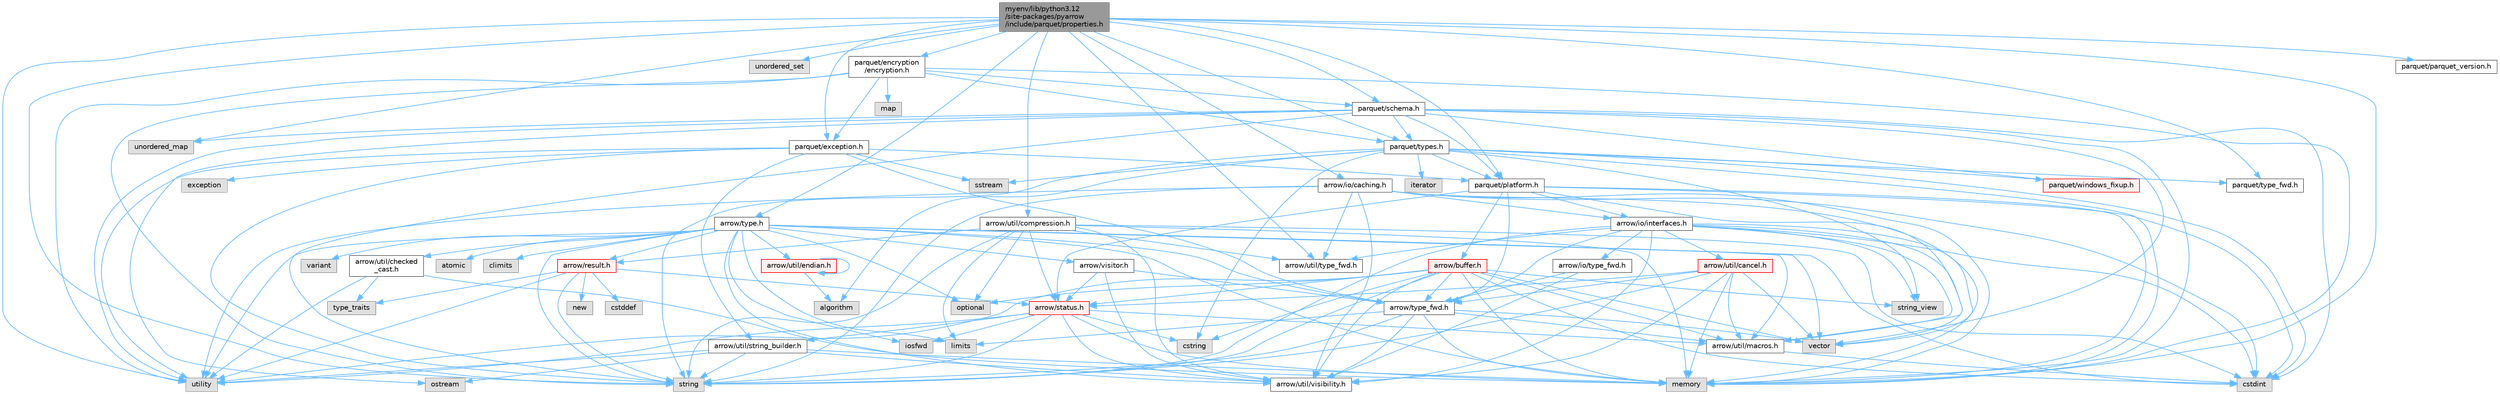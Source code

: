 digraph "myenv/lib/python3.12/site-packages/pyarrow/include/parquet/properties.h"
{
 // LATEX_PDF_SIZE
  bgcolor="transparent";
  edge [fontname=Helvetica,fontsize=10,labelfontname=Helvetica,labelfontsize=10];
  node [fontname=Helvetica,fontsize=10,shape=box,height=0.2,width=0.4];
  Node1 [id="Node000001",label="myenv/lib/python3.12\l/site-packages/pyarrow\l/include/parquet/properties.h",height=0.2,width=0.4,color="gray40", fillcolor="grey60", style="filled", fontcolor="black",tooltip=" "];
  Node1 -> Node2 [id="edge1_Node000001_Node000002",color="steelblue1",style="solid",tooltip=" "];
  Node2 [id="Node000002",label="memory",height=0.2,width=0.4,color="grey60", fillcolor="#E0E0E0", style="filled",tooltip=" "];
  Node1 -> Node3 [id="edge2_Node000001_Node000003",color="steelblue1",style="solid",tooltip=" "];
  Node3 [id="Node000003",label="string",height=0.2,width=0.4,color="grey60", fillcolor="#E0E0E0", style="filled",tooltip=" "];
  Node1 -> Node4 [id="edge3_Node000001_Node000004",color="steelblue1",style="solid",tooltip=" "];
  Node4 [id="Node000004",label="unordered_map",height=0.2,width=0.4,color="grey60", fillcolor="#E0E0E0", style="filled",tooltip=" "];
  Node1 -> Node5 [id="edge4_Node000001_Node000005",color="steelblue1",style="solid",tooltip=" "];
  Node5 [id="Node000005",label="unordered_set",height=0.2,width=0.4,color="grey60", fillcolor="#E0E0E0", style="filled",tooltip=" "];
  Node1 -> Node6 [id="edge5_Node000001_Node000006",color="steelblue1",style="solid",tooltip=" "];
  Node6 [id="Node000006",label="utility",height=0.2,width=0.4,color="grey60", fillcolor="#E0E0E0", style="filled",tooltip=" "];
  Node1 -> Node7 [id="edge6_Node000001_Node000007",color="steelblue1",style="solid",tooltip=" "];
  Node7 [id="Node000007",label="arrow/io/caching.h",height=0.2,width=0.4,color="grey40", fillcolor="white", style="filled",URL="$caching_8h.html",tooltip=" "];
  Node7 -> Node8 [id="edge7_Node000007_Node000008",color="steelblue1",style="solid",tooltip=" "];
  Node8 [id="Node000008",label="cstdint",height=0.2,width=0.4,color="grey60", fillcolor="#E0E0E0", style="filled",tooltip=" "];
  Node7 -> Node2 [id="edge8_Node000007_Node000002",color="steelblue1",style="solid",tooltip=" "];
  Node7 -> Node3 [id="edge9_Node000007_Node000003",color="steelblue1",style="solid",tooltip=" "];
  Node7 -> Node6 [id="edge10_Node000007_Node000006",color="steelblue1",style="solid",tooltip=" "];
  Node7 -> Node9 [id="edge11_Node000007_Node000009",color="steelblue1",style="solid",tooltip=" "];
  Node9 [id="Node000009",label="vector",height=0.2,width=0.4,color="grey60", fillcolor="#E0E0E0", style="filled",tooltip=" "];
  Node7 -> Node10 [id="edge12_Node000007_Node000010",color="steelblue1",style="solid",tooltip=" "];
  Node10 [id="Node000010",label="arrow/io/interfaces.h",height=0.2,width=0.4,color="grey40", fillcolor="white", style="filled",URL="$interfaces_8h.html",tooltip=" "];
  Node10 -> Node8 [id="edge13_Node000010_Node000008",color="steelblue1",style="solid",tooltip=" "];
  Node10 -> Node2 [id="edge14_Node000010_Node000002",color="steelblue1",style="solid",tooltip=" "];
  Node10 -> Node3 [id="edge15_Node000010_Node000003",color="steelblue1",style="solid",tooltip=" "];
  Node10 -> Node11 [id="edge16_Node000010_Node000011",color="steelblue1",style="solid",tooltip=" "];
  Node11 [id="Node000011",label="string_view",height=0.2,width=0.4,color="grey60", fillcolor="#E0E0E0", style="filled",tooltip=" "];
  Node10 -> Node9 [id="edge17_Node000010_Node000009",color="steelblue1",style="solid",tooltip=" "];
  Node10 -> Node12 [id="edge18_Node000010_Node000012",color="steelblue1",style="solid",tooltip=" "];
  Node12 [id="Node000012",label="arrow/io/type_fwd.h",height=0.2,width=0.4,color="grey40", fillcolor="white", style="filled",URL="$arrow_2io_2type__fwd_8h.html",tooltip=" "];
  Node12 -> Node13 [id="edge19_Node000012_Node000013",color="steelblue1",style="solid",tooltip=" "];
  Node13 [id="Node000013",label="arrow/type_fwd.h",height=0.2,width=0.4,color="grey40", fillcolor="white", style="filled",URL="$arrow_2type__fwd_8h.html",tooltip=" "];
  Node13 -> Node14 [id="edge20_Node000013_Node000014",color="steelblue1",style="solid",tooltip=" "];
  Node14 [id="Node000014",label="limits",height=0.2,width=0.4,color="grey60", fillcolor="#E0E0E0", style="filled",tooltip=" "];
  Node13 -> Node2 [id="edge21_Node000013_Node000002",color="steelblue1",style="solid",tooltip=" "];
  Node13 -> Node3 [id="edge22_Node000013_Node000003",color="steelblue1",style="solid",tooltip=" "];
  Node13 -> Node9 [id="edge23_Node000013_Node000009",color="steelblue1",style="solid",tooltip=" "];
  Node13 -> Node15 [id="edge24_Node000013_Node000015",color="steelblue1",style="solid",tooltip=" "];
  Node15 [id="Node000015",label="arrow/util/macros.h",height=0.2,width=0.4,color="grey40", fillcolor="white", style="filled",URL="$macros_8h.html",tooltip=" "];
  Node15 -> Node8 [id="edge25_Node000015_Node000008",color="steelblue1",style="solid",tooltip=" "];
  Node13 -> Node16 [id="edge26_Node000013_Node000016",color="steelblue1",style="solid",tooltip=" "];
  Node16 [id="Node000016",label="arrow/util/visibility.h",height=0.2,width=0.4,color="grey40", fillcolor="white", style="filled",URL="$include_2arrow_2util_2visibility_8h.html",tooltip=" "];
  Node12 -> Node16 [id="edge27_Node000012_Node000016",color="steelblue1",style="solid",tooltip=" "];
  Node10 -> Node13 [id="edge28_Node000010_Node000013",color="steelblue1",style="solid",tooltip=" "];
  Node10 -> Node17 [id="edge29_Node000010_Node000017",color="steelblue1",style="solid",tooltip=" "];
  Node17 [id="Node000017",label="arrow/util/cancel.h",height=0.2,width=0.4,color="red", fillcolor="#FFF0F0", style="filled",URL="$cancel_8h.html",tooltip=" "];
  Node17 -> Node2 [id="edge30_Node000017_Node000002",color="steelblue1",style="solid",tooltip=" "];
  Node17 -> Node3 [id="edge31_Node000017_Node000003",color="steelblue1",style="solid",tooltip=" "];
  Node17 -> Node9 [id="edge32_Node000017_Node000009",color="steelblue1",style="solid",tooltip=" "];
  Node17 -> Node19 [id="edge33_Node000017_Node000019",color="steelblue1",style="solid",tooltip=" "];
  Node19 [id="Node000019",label="arrow/status.h",height=0.2,width=0.4,color="red", fillcolor="#FFF0F0", style="filled",URL="$status_8h.html",tooltip=" "];
  Node19 -> Node20 [id="edge34_Node000019_Node000020",color="steelblue1",style="solid",tooltip=" "];
  Node20 [id="Node000020",label="cstring",height=0.2,width=0.4,color="grey60", fillcolor="#E0E0E0", style="filled",tooltip=" "];
  Node19 -> Node21 [id="edge35_Node000019_Node000021",color="steelblue1",style="solid",tooltip=" "];
  Node21 [id="Node000021",label="iosfwd",height=0.2,width=0.4,color="grey60", fillcolor="#E0E0E0", style="filled",tooltip=" "];
  Node19 -> Node2 [id="edge36_Node000019_Node000002",color="steelblue1",style="solid",tooltip=" "];
  Node19 -> Node3 [id="edge37_Node000019_Node000003",color="steelblue1",style="solid",tooltip=" "];
  Node19 -> Node6 [id="edge38_Node000019_Node000006",color="steelblue1",style="solid",tooltip=" "];
  Node19 -> Node15 [id="edge39_Node000019_Node000015",color="steelblue1",style="solid",tooltip=" "];
  Node19 -> Node24 [id="edge40_Node000019_Node000024",color="steelblue1",style="solid",tooltip=" "];
  Node24 [id="Node000024",label="arrow/util/string_builder.h",height=0.2,width=0.4,color="grey40", fillcolor="white", style="filled",URL="$string__builder_8h.html",tooltip=" "];
  Node24 -> Node2 [id="edge41_Node000024_Node000002",color="steelblue1",style="solid",tooltip=" "];
  Node24 -> Node25 [id="edge42_Node000024_Node000025",color="steelblue1",style="solid",tooltip=" "];
  Node25 [id="Node000025",label="ostream",height=0.2,width=0.4,color="grey60", fillcolor="#E0E0E0", style="filled",tooltip=" "];
  Node24 -> Node3 [id="edge43_Node000024_Node000003",color="steelblue1",style="solid",tooltip=" "];
  Node24 -> Node6 [id="edge44_Node000024_Node000006",color="steelblue1",style="solid",tooltip=" "];
  Node24 -> Node16 [id="edge45_Node000024_Node000016",color="steelblue1",style="solid",tooltip=" "];
  Node19 -> Node16 [id="edge46_Node000019_Node000016",color="steelblue1",style="solid",tooltip=" "];
  Node17 -> Node13 [id="edge47_Node000017_Node000013",color="steelblue1",style="solid",tooltip=" "];
  Node17 -> Node15 [id="edge48_Node000017_Node000015",color="steelblue1",style="solid",tooltip=" "];
  Node17 -> Node16 [id="edge49_Node000017_Node000016",color="steelblue1",style="solid",tooltip=" "];
  Node10 -> Node15 [id="edge50_Node000010_Node000015",color="steelblue1",style="solid",tooltip=" "];
  Node10 -> Node26 [id="edge51_Node000010_Node000026",color="steelblue1",style="solid",tooltip=" "];
  Node26 [id="Node000026",label="arrow/util/type_fwd.h",height=0.2,width=0.4,color="grey40", fillcolor="white", style="filled",URL="$arrow_2util_2type__fwd_8h.html",tooltip=" "];
  Node10 -> Node16 [id="edge52_Node000010_Node000016",color="steelblue1",style="solid",tooltip=" "];
  Node7 -> Node26 [id="edge53_Node000007_Node000026",color="steelblue1",style="solid",tooltip=" "];
  Node7 -> Node16 [id="edge54_Node000007_Node000016",color="steelblue1",style="solid",tooltip=" "];
  Node1 -> Node27 [id="edge55_Node000001_Node000027",color="steelblue1",style="solid",tooltip=" "];
  Node27 [id="Node000027",label="arrow/type.h",height=0.2,width=0.4,color="grey40", fillcolor="white", style="filled",URL="$type_8h.html",tooltip=" "];
  Node27 -> Node28 [id="edge56_Node000027_Node000028",color="steelblue1",style="solid",tooltip=" "];
  Node28 [id="Node000028",label="atomic",height=0.2,width=0.4,color="grey60", fillcolor="#E0E0E0", style="filled",tooltip=" "];
  Node27 -> Node29 [id="edge57_Node000027_Node000029",color="steelblue1",style="solid",tooltip=" "];
  Node29 [id="Node000029",label="climits",height=0.2,width=0.4,color="grey60", fillcolor="#E0E0E0", style="filled",tooltip=" "];
  Node27 -> Node8 [id="edge58_Node000027_Node000008",color="steelblue1",style="solid",tooltip=" "];
  Node27 -> Node21 [id="edge59_Node000027_Node000021",color="steelblue1",style="solid",tooltip=" "];
  Node27 -> Node14 [id="edge60_Node000027_Node000014",color="steelblue1",style="solid",tooltip=" "];
  Node27 -> Node2 [id="edge61_Node000027_Node000002",color="steelblue1",style="solid",tooltip=" "];
  Node27 -> Node30 [id="edge62_Node000027_Node000030",color="steelblue1",style="solid",tooltip=" "];
  Node30 [id="Node000030",label="optional",height=0.2,width=0.4,color="grey60", fillcolor="#E0E0E0", style="filled",tooltip=" "];
  Node27 -> Node3 [id="edge63_Node000027_Node000003",color="steelblue1",style="solid",tooltip=" "];
  Node27 -> Node6 [id="edge64_Node000027_Node000006",color="steelblue1",style="solid",tooltip=" "];
  Node27 -> Node31 [id="edge65_Node000027_Node000031",color="steelblue1",style="solid",tooltip=" "];
  Node31 [id="Node000031",label="variant",height=0.2,width=0.4,color="grey60", fillcolor="#E0E0E0", style="filled",tooltip=" "];
  Node27 -> Node9 [id="edge66_Node000027_Node000009",color="steelblue1",style="solid",tooltip=" "];
  Node27 -> Node32 [id="edge67_Node000027_Node000032",color="steelblue1",style="solid",tooltip=" "];
  Node32 [id="Node000032",label="arrow/result.h",height=0.2,width=0.4,color="red", fillcolor="#FFF0F0", style="filled",URL="$result_8h.html",tooltip=" "];
  Node32 -> Node33 [id="edge68_Node000032_Node000033",color="steelblue1",style="solid",tooltip=" "];
  Node33 [id="Node000033",label="cstddef",height=0.2,width=0.4,color="grey60", fillcolor="#E0E0E0", style="filled",tooltip=" "];
  Node32 -> Node34 [id="edge69_Node000032_Node000034",color="steelblue1",style="solid",tooltip=" "];
  Node34 [id="Node000034",label="new",height=0.2,width=0.4,color="grey60", fillcolor="#E0E0E0", style="filled",tooltip=" "];
  Node32 -> Node3 [id="edge70_Node000032_Node000003",color="steelblue1",style="solid",tooltip=" "];
  Node32 -> Node23 [id="edge71_Node000032_Node000023",color="steelblue1",style="solid",tooltip=" "];
  Node23 [id="Node000023",label="type_traits",height=0.2,width=0.4,color="grey60", fillcolor="#E0E0E0", style="filled",tooltip=" "];
  Node32 -> Node6 [id="edge72_Node000032_Node000006",color="steelblue1",style="solid",tooltip=" "];
  Node32 -> Node19 [id="edge73_Node000032_Node000019",color="steelblue1",style="solid",tooltip=" "];
  Node27 -> Node13 [id="edge74_Node000027_Node000013",color="steelblue1",style="solid",tooltip=" "];
  Node27 -> Node37 [id="edge75_Node000027_Node000037",color="steelblue1",style="solid",tooltip=" "];
  Node37 [id="Node000037",label="arrow/util/checked\l_cast.h",height=0.2,width=0.4,color="grey40", fillcolor="white", style="filled",URL="$checked__cast_8h.html",tooltip=" "];
  Node37 -> Node2 [id="edge76_Node000037_Node000002",color="steelblue1",style="solid",tooltip=" "];
  Node37 -> Node23 [id="edge77_Node000037_Node000023",color="steelblue1",style="solid",tooltip=" "];
  Node37 -> Node6 [id="edge78_Node000037_Node000006",color="steelblue1",style="solid",tooltip=" "];
  Node27 -> Node38 [id="edge79_Node000027_Node000038",color="steelblue1",style="solid",tooltip=" "];
  Node38 [id="Node000038",label="arrow/util/endian.h",height=0.2,width=0.4,color="red", fillcolor="#FFF0F0", style="filled",URL="$endian_8h.html",tooltip=" "];
  Node38 -> Node38 [id="edge80_Node000038_Node000038",color="steelblue1",style="solid",tooltip=" "];
  Node38 -> Node39 [id="edge81_Node000038_Node000039",color="steelblue1",style="solid",tooltip=" "];
  Node39 [id="Node000039",label="algorithm",height=0.2,width=0.4,color="grey60", fillcolor="#E0E0E0", style="filled",tooltip=" "];
  Node27 -> Node15 [id="edge82_Node000027_Node000015",color="steelblue1",style="solid",tooltip=" "];
  Node27 -> Node16 [id="edge83_Node000027_Node000016",color="steelblue1",style="solid",tooltip=" "];
  Node27 -> Node43 [id="edge84_Node000027_Node000043",color="steelblue1",style="solid",tooltip=" "];
  Node43 [id="Node000043",label="arrow/visitor.h",height=0.2,width=0.4,color="grey40", fillcolor="white", style="filled",URL="$visitor_8h.html",tooltip=" "];
  Node43 -> Node19 [id="edge85_Node000043_Node000019",color="steelblue1",style="solid",tooltip=" "];
  Node43 -> Node13 [id="edge86_Node000043_Node000013",color="steelblue1",style="solid",tooltip=" "];
  Node43 -> Node16 [id="edge87_Node000043_Node000016",color="steelblue1",style="solid",tooltip=" "];
  Node1 -> Node44 [id="edge88_Node000001_Node000044",color="steelblue1",style="solid",tooltip=" "];
  Node44 [id="Node000044",label="arrow/util/compression.h",height=0.2,width=0.4,color="grey40", fillcolor="white", style="filled",URL="$compression_8h.html",tooltip=" "];
  Node44 -> Node8 [id="edge89_Node000044_Node000008",color="steelblue1",style="solid",tooltip=" "];
  Node44 -> Node14 [id="edge90_Node000044_Node000014",color="steelblue1",style="solid",tooltip=" "];
  Node44 -> Node2 [id="edge91_Node000044_Node000002",color="steelblue1",style="solid",tooltip=" "];
  Node44 -> Node30 [id="edge92_Node000044_Node000030",color="steelblue1",style="solid",tooltip=" "];
  Node44 -> Node3 [id="edge93_Node000044_Node000003",color="steelblue1",style="solid",tooltip=" "];
  Node44 -> Node32 [id="edge94_Node000044_Node000032",color="steelblue1",style="solid",tooltip=" "];
  Node44 -> Node19 [id="edge95_Node000044_Node000019",color="steelblue1",style="solid",tooltip=" "];
  Node44 -> Node26 [id="edge96_Node000044_Node000026",color="steelblue1",style="solid",tooltip=" "];
  Node44 -> Node16 [id="edge97_Node000044_Node000016",color="steelblue1",style="solid",tooltip=" "];
  Node1 -> Node26 [id="edge98_Node000001_Node000026",color="steelblue1",style="solid",tooltip=" "];
  Node1 -> Node45 [id="edge99_Node000001_Node000045",color="steelblue1",style="solid",tooltip=" "];
  Node45 [id="Node000045",label="parquet/encryption\l/encryption.h",height=0.2,width=0.4,color="grey40", fillcolor="white", style="filled",URL="$encryption_8h.html",tooltip=" "];
  Node45 -> Node46 [id="edge100_Node000045_Node000046",color="steelblue1",style="solid",tooltip=" "];
  Node46 [id="Node000046",label="map",height=0.2,width=0.4,color="grey60", fillcolor="#E0E0E0", style="filled",tooltip=" "];
  Node45 -> Node2 [id="edge101_Node000045_Node000002",color="steelblue1",style="solid",tooltip=" "];
  Node45 -> Node3 [id="edge102_Node000045_Node000003",color="steelblue1",style="solid",tooltip=" "];
  Node45 -> Node6 [id="edge103_Node000045_Node000006",color="steelblue1",style="solid",tooltip=" "];
  Node45 -> Node47 [id="edge104_Node000045_Node000047",color="steelblue1",style="solid",tooltip=" "];
  Node47 [id="Node000047",label="parquet/exception.h",height=0.2,width=0.4,color="grey40", fillcolor="white", style="filled",URL="$exception_8h.html",tooltip=" "];
  Node47 -> Node48 [id="edge105_Node000047_Node000048",color="steelblue1",style="solid",tooltip=" "];
  Node48 [id="Node000048",label="exception",height=0.2,width=0.4,color="grey60", fillcolor="#E0E0E0", style="filled",tooltip=" "];
  Node47 -> Node49 [id="edge106_Node000047_Node000049",color="steelblue1",style="solid",tooltip=" "];
  Node49 [id="Node000049",label="sstream",height=0.2,width=0.4,color="grey60", fillcolor="#E0E0E0", style="filled",tooltip=" "];
  Node47 -> Node3 [id="edge107_Node000047_Node000003",color="steelblue1",style="solid",tooltip=" "];
  Node47 -> Node6 [id="edge108_Node000047_Node000006",color="steelblue1",style="solid",tooltip=" "];
  Node47 -> Node13 [id="edge109_Node000047_Node000013",color="steelblue1",style="solid",tooltip=" "];
  Node47 -> Node24 [id="edge110_Node000047_Node000024",color="steelblue1",style="solid",tooltip=" "];
  Node47 -> Node50 [id="edge111_Node000047_Node000050",color="steelblue1",style="solid",tooltip=" "];
  Node50 [id="Node000050",label="parquet/platform.h",height=0.2,width=0.4,color="grey40", fillcolor="white", style="filled",URL="$include_2parquet_2platform_8h.html",tooltip=" "];
  Node50 -> Node8 [id="edge112_Node000050_Node000008",color="steelblue1",style="solid",tooltip=" "];
  Node50 -> Node2 [id="edge113_Node000050_Node000002",color="steelblue1",style="solid",tooltip=" "];
  Node50 -> Node51 [id="edge114_Node000050_Node000051",color="steelblue1",style="solid",tooltip=" "];
  Node51 [id="Node000051",label="arrow/buffer.h",height=0.2,width=0.4,color="red", fillcolor="#FFF0F0", style="filled",URL="$buffer_8h.html",tooltip=" "];
  Node51 -> Node8 [id="edge115_Node000051_Node000008",color="steelblue1",style="solid",tooltip=" "];
  Node51 -> Node20 [id="edge116_Node000051_Node000020",color="steelblue1",style="solid",tooltip=" "];
  Node51 -> Node2 [id="edge117_Node000051_Node000002",color="steelblue1",style="solid",tooltip=" "];
  Node51 -> Node30 [id="edge118_Node000051_Node000030",color="steelblue1",style="solid",tooltip=" "];
  Node51 -> Node3 [id="edge119_Node000051_Node000003",color="steelblue1",style="solid",tooltip=" "];
  Node51 -> Node11 [id="edge120_Node000051_Node000011",color="steelblue1",style="solid",tooltip=" "];
  Node51 -> Node6 [id="edge121_Node000051_Node000006",color="steelblue1",style="solid",tooltip=" "];
  Node51 -> Node9 [id="edge122_Node000051_Node000009",color="steelblue1",style="solid",tooltip=" "];
  Node51 -> Node19 [id="edge123_Node000051_Node000019",color="steelblue1",style="solid",tooltip=" "];
  Node51 -> Node13 [id="edge124_Node000051_Node000013",color="steelblue1",style="solid",tooltip=" "];
  Node51 -> Node15 [id="edge125_Node000051_Node000015",color="steelblue1",style="solid",tooltip=" "];
  Node51 -> Node16 [id="edge126_Node000051_Node000016",color="steelblue1",style="solid",tooltip=" "];
  Node50 -> Node10 [id="edge127_Node000050_Node000010",color="steelblue1",style="solid",tooltip=" "];
  Node50 -> Node19 [id="edge128_Node000050_Node000019",color="steelblue1",style="solid",tooltip=" "];
  Node50 -> Node13 [id="edge129_Node000050_Node000013",color="steelblue1",style="solid",tooltip=" "];
  Node50 -> Node15 [id="edge130_Node000050_Node000015",color="steelblue1",style="solid",tooltip=" "];
  Node45 -> Node55 [id="edge131_Node000045_Node000055",color="steelblue1",style="solid",tooltip=" "];
  Node55 [id="Node000055",label="parquet/schema.h",height=0.2,width=0.4,color="grey40", fillcolor="white", style="filled",URL="$schema_8h.html",tooltip=" "];
  Node55 -> Node8 [id="edge132_Node000055_Node000008",color="steelblue1",style="solid",tooltip=" "];
  Node55 -> Node2 [id="edge133_Node000055_Node000002",color="steelblue1",style="solid",tooltip=" "];
  Node55 -> Node25 [id="edge134_Node000055_Node000025",color="steelblue1",style="solid",tooltip=" "];
  Node55 -> Node3 [id="edge135_Node000055_Node000003",color="steelblue1",style="solid",tooltip=" "];
  Node55 -> Node4 [id="edge136_Node000055_Node000004",color="steelblue1",style="solid",tooltip=" "];
  Node55 -> Node6 [id="edge137_Node000055_Node000006",color="steelblue1",style="solid",tooltip=" "];
  Node55 -> Node9 [id="edge138_Node000055_Node000009",color="steelblue1",style="solid",tooltip=" "];
  Node55 -> Node50 [id="edge139_Node000055_Node000050",color="steelblue1",style="solid",tooltip=" "];
  Node55 -> Node56 [id="edge140_Node000055_Node000056",color="steelblue1",style="solid",tooltip=" "];
  Node56 [id="Node000056",label="parquet/types.h",height=0.2,width=0.4,color="grey40", fillcolor="white", style="filled",URL="$parquet_2types_8h.html",tooltip=" "];
  Node56 -> Node39 [id="edge141_Node000056_Node000039",color="steelblue1",style="solid",tooltip=" "];
  Node56 -> Node8 [id="edge142_Node000056_Node000008",color="steelblue1",style="solid",tooltip=" "];
  Node56 -> Node20 [id="edge143_Node000056_Node000020",color="steelblue1",style="solid",tooltip=" "];
  Node56 -> Node54 [id="edge144_Node000056_Node000054",color="steelblue1",style="solid",tooltip=" "];
  Node54 [id="Node000054",label="iterator",height=0.2,width=0.4,color="grey60", fillcolor="#E0E0E0", style="filled",tooltip=" "];
  Node56 -> Node2 [id="edge145_Node000056_Node000002",color="steelblue1",style="solid",tooltip=" "];
  Node56 -> Node49 [id="edge146_Node000056_Node000049",color="steelblue1",style="solid",tooltip=" "];
  Node56 -> Node3 [id="edge147_Node000056_Node000003",color="steelblue1",style="solid",tooltip=" "];
  Node56 -> Node11 [id="edge148_Node000056_Node000011",color="steelblue1",style="solid",tooltip=" "];
  Node56 -> Node50 [id="edge149_Node000056_Node000050",color="steelblue1",style="solid",tooltip=" "];
  Node56 -> Node57 [id="edge150_Node000056_Node000057",color="steelblue1",style="solid",tooltip=" "];
  Node57 [id="Node000057",label="parquet/type_fwd.h",height=0.2,width=0.4,color="grey40", fillcolor="white", style="filled",URL="$parquet_2type__fwd_8h.html",tooltip=" "];
  Node56 -> Node58 [id="edge151_Node000056_Node000058",color="steelblue1",style="solid",tooltip=" "];
  Node58 [id="Node000058",label="parquet/windows_fixup.h",height=0.2,width=0.4,color="red", fillcolor="#FFF0F0", style="filled",URL="$parquet_2windows__fixup_8h.html",tooltip=" "];
  Node55 -> Node58 [id="edge152_Node000055_Node000058",color="steelblue1",style="solid",tooltip=" "];
  Node45 -> Node56 [id="edge153_Node000045_Node000056",color="steelblue1",style="solid",tooltip=" "];
  Node1 -> Node47 [id="edge154_Node000001_Node000047",color="steelblue1",style="solid",tooltip=" "];
  Node1 -> Node60 [id="edge155_Node000001_Node000060",color="steelblue1",style="solid",tooltip=" "];
  Node60 [id="Node000060",label="parquet/parquet_version.h",height=0.2,width=0.4,color="grey40", fillcolor="white", style="filled",URL="$parquet__version_8h.html",tooltip=" "];
  Node1 -> Node50 [id="edge156_Node000001_Node000050",color="steelblue1",style="solid",tooltip=" "];
  Node1 -> Node55 [id="edge157_Node000001_Node000055",color="steelblue1",style="solid",tooltip=" "];
  Node1 -> Node57 [id="edge158_Node000001_Node000057",color="steelblue1",style="solid",tooltip=" "];
  Node1 -> Node56 [id="edge159_Node000001_Node000056",color="steelblue1",style="solid",tooltip=" "];
}

